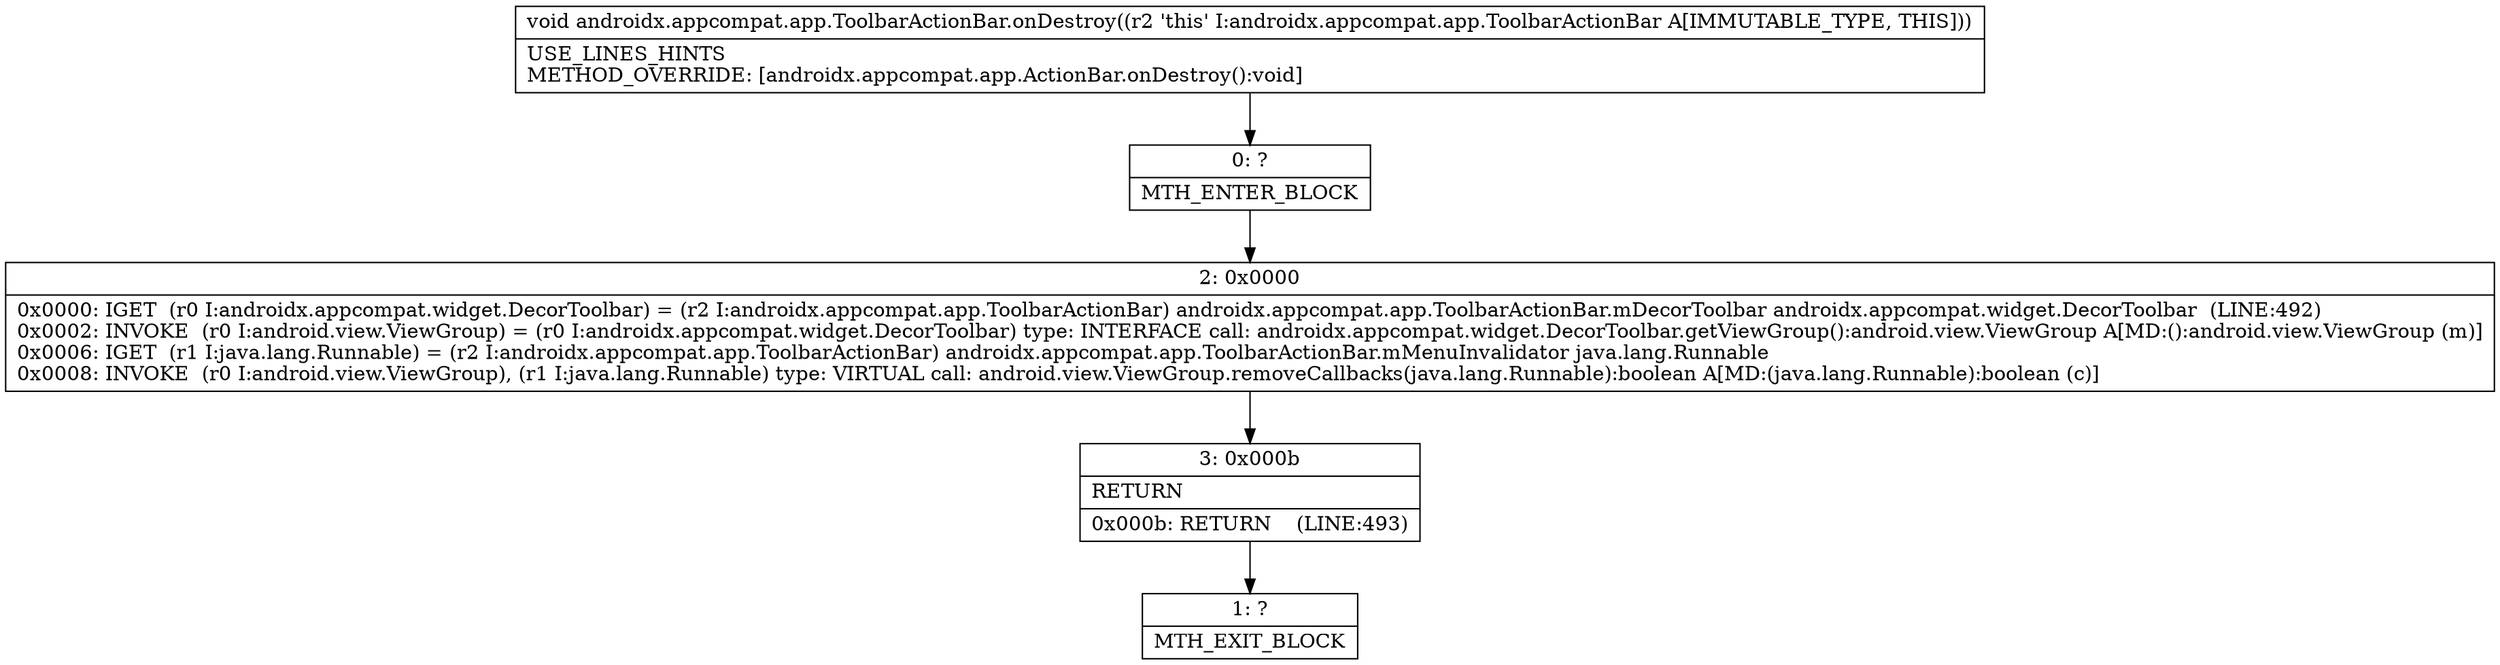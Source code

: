 digraph "CFG forandroidx.appcompat.app.ToolbarActionBar.onDestroy()V" {
Node_0 [shape=record,label="{0\:\ ?|MTH_ENTER_BLOCK\l}"];
Node_2 [shape=record,label="{2\:\ 0x0000|0x0000: IGET  (r0 I:androidx.appcompat.widget.DecorToolbar) = (r2 I:androidx.appcompat.app.ToolbarActionBar) androidx.appcompat.app.ToolbarActionBar.mDecorToolbar androidx.appcompat.widget.DecorToolbar  (LINE:492)\l0x0002: INVOKE  (r0 I:android.view.ViewGroup) = (r0 I:androidx.appcompat.widget.DecorToolbar) type: INTERFACE call: androidx.appcompat.widget.DecorToolbar.getViewGroup():android.view.ViewGroup A[MD:():android.view.ViewGroup (m)]\l0x0006: IGET  (r1 I:java.lang.Runnable) = (r2 I:androidx.appcompat.app.ToolbarActionBar) androidx.appcompat.app.ToolbarActionBar.mMenuInvalidator java.lang.Runnable \l0x0008: INVOKE  (r0 I:android.view.ViewGroup), (r1 I:java.lang.Runnable) type: VIRTUAL call: android.view.ViewGroup.removeCallbacks(java.lang.Runnable):boolean A[MD:(java.lang.Runnable):boolean (c)]\l}"];
Node_3 [shape=record,label="{3\:\ 0x000b|RETURN\l|0x000b: RETURN    (LINE:493)\l}"];
Node_1 [shape=record,label="{1\:\ ?|MTH_EXIT_BLOCK\l}"];
MethodNode[shape=record,label="{void androidx.appcompat.app.ToolbarActionBar.onDestroy((r2 'this' I:androidx.appcompat.app.ToolbarActionBar A[IMMUTABLE_TYPE, THIS]))  | USE_LINES_HINTS\lMETHOD_OVERRIDE: [androidx.appcompat.app.ActionBar.onDestroy():void]\l}"];
MethodNode -> Node_0;Node_0 -> Node_2;
Node_2 -> Node_3;
Node_3 -> Node_1;
}

